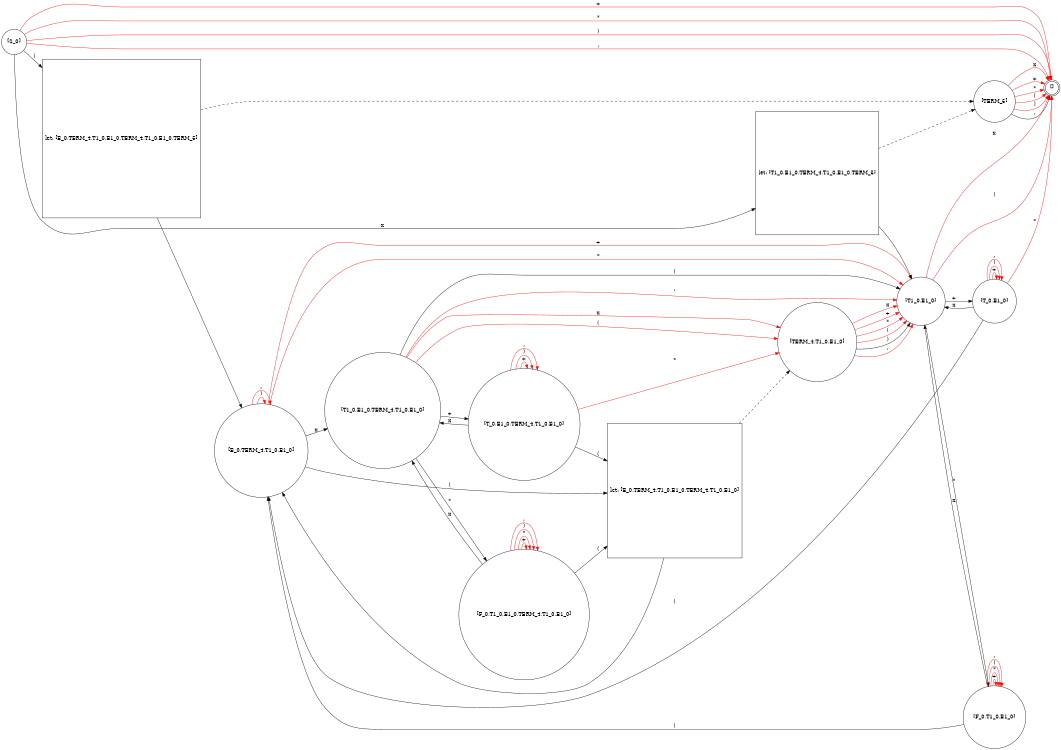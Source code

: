 digraph {
rankdir=LR;
size="8,5";
node [shape = circle, color = black];
0 [label="[S_0]"];
6 [label="[E_0,TERM_4,T1_0,E1_0]"];
7 [label="[TERM_5]"];
8 [label="[T1_0,E1_0,TERM_4,T1_0,E1_0]"];
9 [label="[T1_0,E1_0]"];
11 [label="[TERM_4,T1_0,E1_0]"];
12 [label="[T_0,E1_0]"];
13 [label="[F_0,T1_0,E1_0]"];
14 [label="[T_0,E1_0,TERM_4,T1_0,E1_0]"];
15 [label="[F_0,T1_0,E1_0,TERM_4,T1_0,E1_0]"];
node [shape = square];
5 [label="let: [E_0,TERM_4,T1_0,E1_0,TERM_4,T1_0,E1_0,TERM_5]"];
10 [label="let: [E_0,TERM_4,T1_0,E1_0,TERM_4,T1_0,E1_0]"];
21 [label="let: [T1_0,E1_0,TERM_4,T1_0,E1_0,TERM_5]"];
node [shape = doublecircle];
2 [label="[]"];
0 -> 21 [ label = "x", color = "black" ];
0 -> 2 [ label = "+", color = "red" ];
0 -> 2 [ label = "*", color = "red" ];
0 -> 5 [ label = "(", color = "black" ];
0 -> 2 [ label = ")", color = "red" ];
0 -> 2 [ label = ";", color = "red" ];
6 -> 8 [ label = "x", color = "black" ];
6 -> 9 [ label = "+", color = "red" ];
6 -> 9 [ label = "*", color = "red" ];
6 -> 10 [ label = "(", color = "black" ];
6 -> 6 [ label = ")", color = "red" ];
6 -> 6 [ label = ";", color = "red" ];
7 -> 2 [ label = "x", color = "red" ];
7 -> 2 [ label = "+", color = "red" ];
7 -> 2 [ label = "*", color = "red" ];
7 -> 2 [ label = "(", color = "red" ];
7 -> 2 [ label = ")", color = "red" ];
7 -> 2 [ label = ";", color = "black" ];
5 -> 6;
5 -> 7 [style=dashed];
8 -> 11 [ label = "x", color = "red" ];
8 -> 14 [ label = "+", color = "black" ];
8 -> 15 [ label = "*", color = "black" ];
8 -> 11 [ label = "(", color = "red" ];
8 -> 9 [ label = ")", color = "black" ];
8 -> 9 [ label = ";", color = "red" ];
9 -> 2 [ label = "x", color = "red" ];
9 -> 12 [ label = "+", color = "black" ];
9 -> 13 [ label = "*", color = "black" ];
9 -> 2 [ label = "(", color = "red" ];
11 -> 9 [ label = "x", color = "red" ];
11 -> 9 [ label = "+", color = "red" ];
11 -> 9 [ label = "*", color = "red" ];
11 -> 9 [ label = "(", color = "red" ];
11 -> 9 [ label = ")", color = "black" ];
11 -> 9 [ label = ";", color = "red" ];
10 -> 6;
10 -> 11 [style=dashed];
12 -> 9 [ label = "x", color = "black" ];
12 -> 12 [ label = "+", color = "red" ];
12 -> 2 [ label = "*", color = "red" ];
12 -> 6 [ label = "(", color = "black" ];
12 -> 12 [ label = ")", color = "red" ];
12 -> 12 [ label = ";", color = "red" ];
13 -> 9 [ label = "x", color = "black" ];
13 -> 13 [ label = "+", color = "red" ];
13 -> 13 [ label = "*", color = "red" ];
13 -> 6 [ label = "(", color = "black" ];
13 -> 13 [ label = ")", color = "red" ];
13 -> 13 [ label = ";", color = "red" ];
14 -> 8 [ label = "x", color = "black" ];
14 -> 14 [ label = "+", color = "red" ];
14 -> 11 [ label = "*", color = "red" ];
14 -> 10 [ label = "(", color = "black" ];
14 -> 14 [ label = ")", color = "red" ];
14 -> 14 [ label = ";", color = "red" ];
15 -> 8 [ label = "x", color = "black" ];
15 -> 15 [ label = "+", color = "red" ];
15 -> 15 [ label = "*", color = "red" ];
15 -> 10 [ label = "(", color = "black" ];
15 -> 15 [ label = ")", color = "red" ];
15 -> 15 [ label = ";", color = "red" ];
21 -> 9;
21 -> 7 [style=dashed];
}
